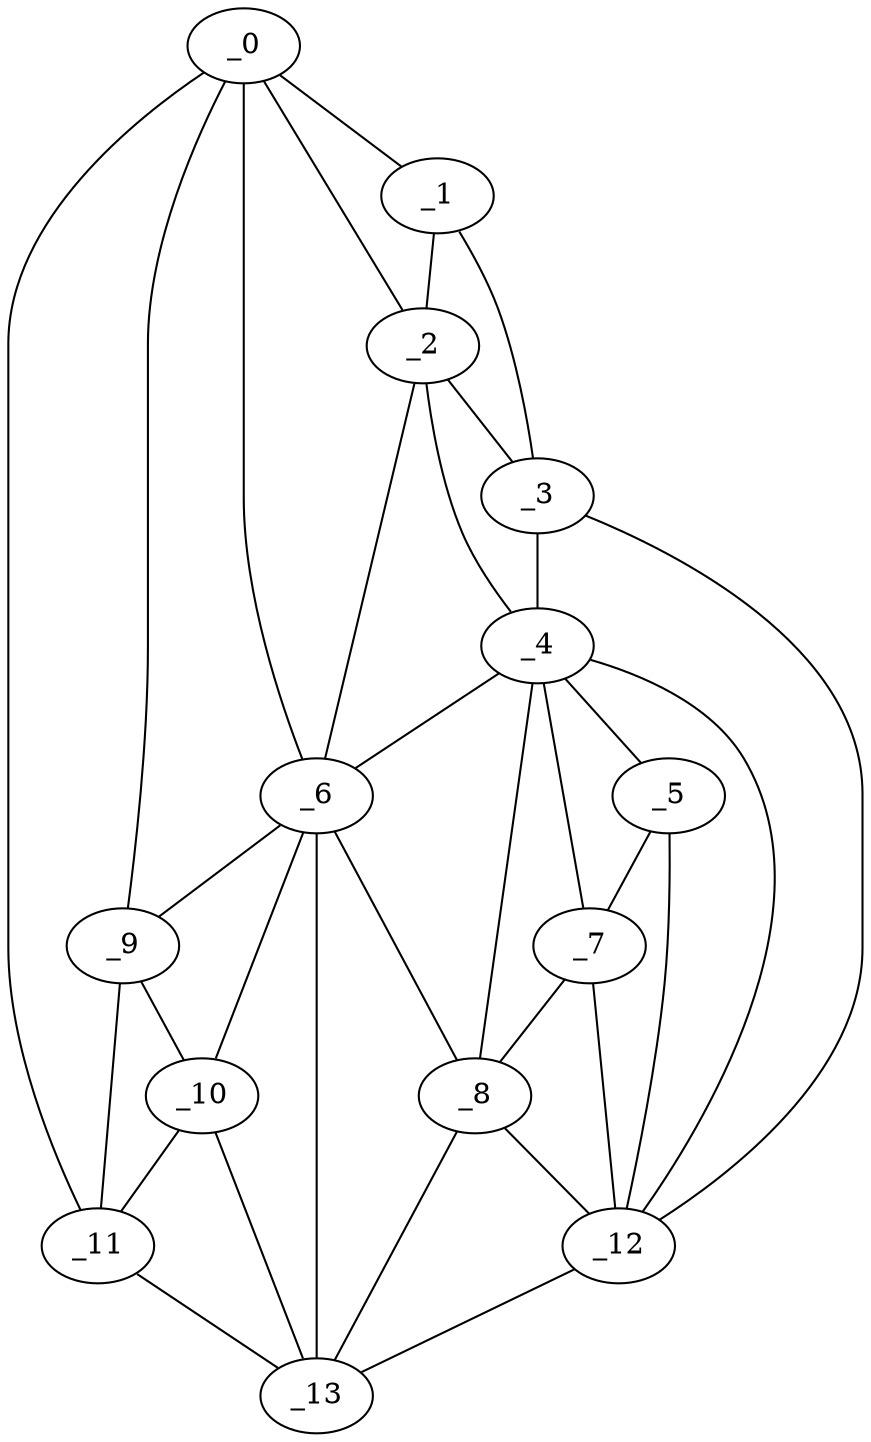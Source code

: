 graph "obj97__25.gxl" {
	_0	 [x=20,
		y=8];
	_1	 [x=45,
		y=5];
	_0 -- _1	 [valence=1];
	_2	 [x=51,
		y=8];
	_0 -- _2	 [valence=2];
	_6	 [x=87,
		y=53];
	_0 -- _6	 [valence=2];
	_9	 [x=92,
		y=87];
	_0 -- _9	 [valence=2];
	_11	 [x=98,
		y=107];
	_0 -- _11	 [valence=1];
	_1 -- _2	 [valence=2];
	_3	 [x=59,
		y=5];
	_1 -- _3	 [valence=1];
	_2 -- _3	 [valence=2];
	_4	 [x=76,
		y=16];
	_2 -- _4	 [valence=1];
	_2 -- _6	 [valence=2];
	_3 -- _4	 [valence=2];
	_12	 [x=109,
		y=36];
	_3 -- _12	 [valence=1];
	_5	 [x=87,
		y=24];
	_4 -- _5	 [valence=1];
	_4 -- _6	 [valence=1];
	_7	 [x=89,
		y=31];
	_4 -- _7	 [valence=2];
	_8	 [x=90,
		y=42];
	_4 -- _8	 [valence=1];
	_4 -- _12	 [valence=1];
	_5 -- _7	 [valence=2];
	_5 -- _12	 [valence=2];
	_6 -- _8	 [valence=1];
	_6 -- _9	 [valence=2];
	_10	 [x=98,
		y=81];
	_6 -- _10	 [valence=1];
	_13	 [x=113,
		y=47];
	_6 -- _13	 [valence=2];
	_7 -- _8	 [valence=2];
	_7 -- _12	 [valence=2];
	_8 -- _12	 [valence=1];
	_8 -- _13	 [valence=2];
	_9 -- _10	 [valence=2];
	_9 -- _11	 [valence=2];
	_10 -- _11	 [valence=1];
	_10 -- _13	 [valence=2];
	_11 -- _13	 [valence=1];
	_12 -- _13	 [valence=1];
}
